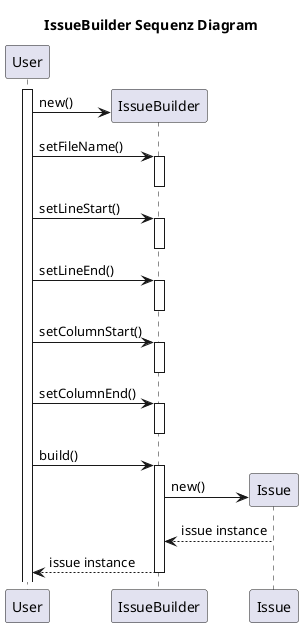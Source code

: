 @startuml

title IssueBuilder Sequenz Diagram




activate User
create IssueBuilder
User -> IssueBuilder : new()


User -> IssueBuilder : setFileName()
activate IssueBuilder
deactivate IssueBuilder

User -> IssueBuilder : setLineStart()
activate IssueBuilder
deactivate IssueBuilder

User -> IssueBuilder : setLineEnd()
activate IssueBuilder
deactivate IssueBuilder

User -> IssueBuilder : setColumnStart()
activate IssueBuilder
deactivate IssueBuilder

User -> IssueBuilder : setColumnEnd()
activate IssueBuilder
deactivate IssueBuilder

User -> IssueBuilder : build()
activate IssueBuilder

create Issue
IssueBuilder -> Issue : new()

IssueBuilder <-- Issue : issue instance

User <-- IssueBuilder : issue instance
deactivate IssueBuilder

@enduml